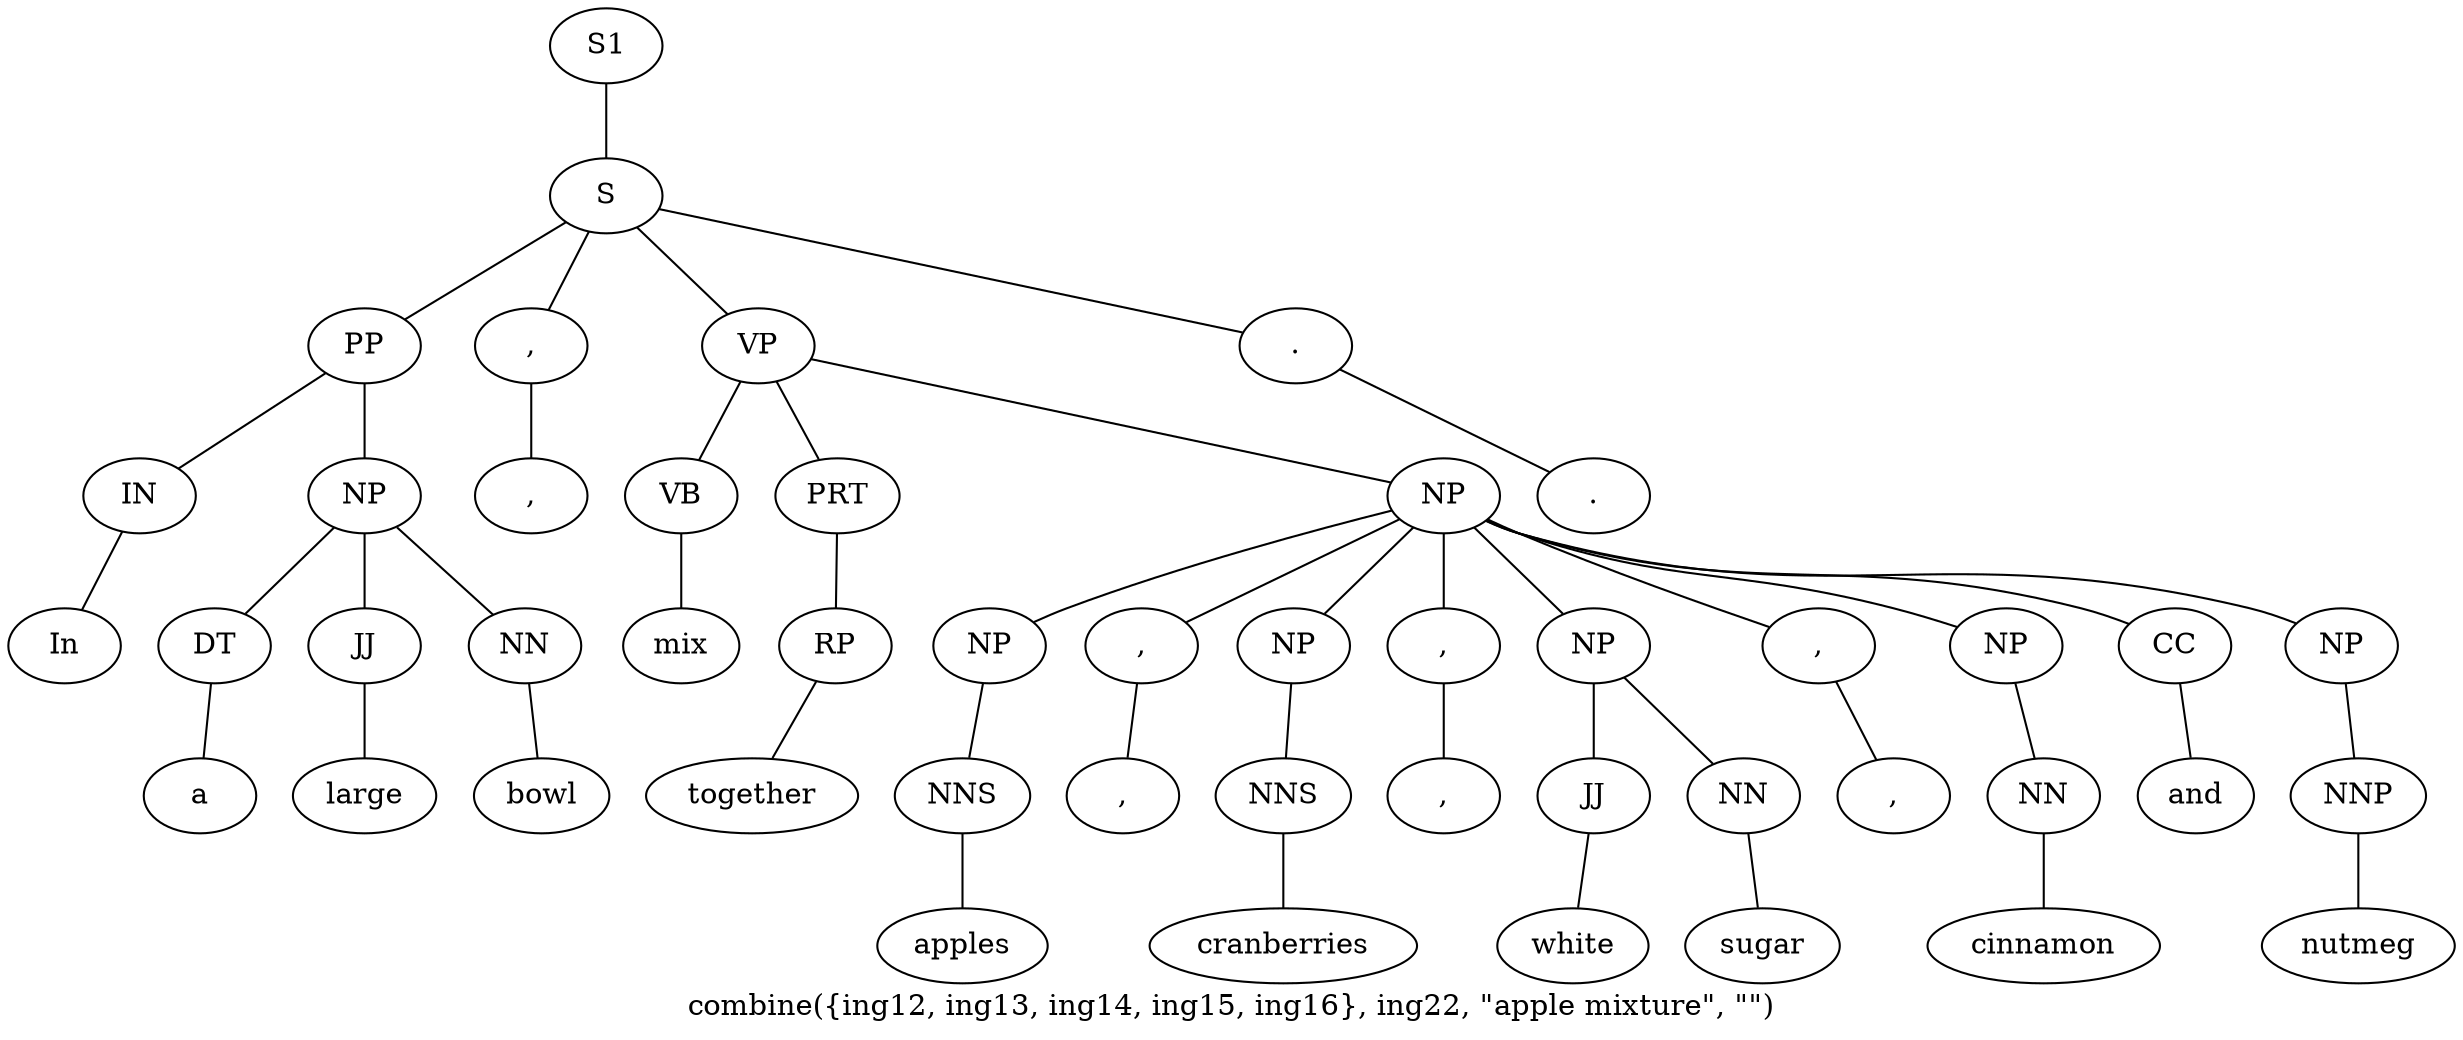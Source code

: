 graph SyntaxGraph {
	label = "combine({ing12, ing13, ing14, ing15, ing16}, ing22, \"apple mixture\", \"\")";
	Node0 [label="S1"];
	Node1 [label="S"];
	Node2 [label="PP"];
	Node3 [label="IN"];
	Node4 [label="In"];
	Node5 [label="NP"];
	Node6 [label="DT"];
	Node7 [label="a"];
	Node8 [label="JJ"];
	Node9 [label="large"];
	Node10 [label="NN"];
	Node11 [label="bowl"];
	Node12 [label=","];
	Node13 [label=","];
	Node14 [label="VP"];
	Node15 [label="VB"];
	Node16 [label="mix"];
	Node17 [label="PRT"];
	Node18 [label="RP"];
	Node19 [label="together"];
	Node20 [label="NP"];
	Node21 [label="NP"];
	Node22 [label="NNS"];
	Node23 [label="apples"];
	Node24 [label=","];
	Node25 [label=","];
	Node26 [label="NP"];
	Node27 [label="NNS"];
	Node28 [label="cranberries"];
	Node29 [label=","];
	Node30 [label=","];
	Node31 [label="NP"];
	Node32 [label="JJ"];
	Node33 [label="white"];
	Node34 [label="NN"];
	Node35 [label="sugar"];
	Node36 [label=","];
	Node37 [label=","];
	Node38 [label="NP"];
	Node39 [label="NN"];
	Node40 [label="cinnamon"];
	Node41 [label="CC"];
	Node42 [label="and"];
	Node43 [label="NP"];
	Node44 [label="NNP"];
	Node45 [label="nutmeg"];
	Node46 [label="."];
	Node47 [label="."];

	Node0 -- Node1;
	Node1 -- Node2;
	Node1 -- Node12;
	Node1 -- Node14;
	Node1 -- Node46;
	Node2 -- Node3;
	Node2 -- Node5;
	Node3 -- Node4;
	Node5 -- Node6;
	Node5 -- Node8;
	Node5 -- Node10;
	Node6 -- Node7;
	Node8 -- Node9;
	Node10 -- Node11;
	Node12 -- Node13;
	Node14 -- Node15;
	Node14 -- Node17;
	Node14 -- Node20;
	Node15 -- Node16;
	Node17 -- Node18;
	Node18 -- Node19;
	Node20 -- Node21;
	Node20 -- Node24;
	Node20 -- Node26;
	Node20 -- Node29;
	Node20 -- Node31;
	Node20 -- Node36;
	Node20 -- Node38;
	Node20 -- Node41;
	Node20 -- Node43;
	Node21 -- Node22;
	Node22 -- Node23;
	Node24 -- Node25;
	Node26 -- Node27;
	Node27 -- Node28;
	Node29 -- Node30;
	Node31 -- Node32;
	Node31 -- Node34;
	Node32 -- Node33;
	Node34 -- Node35;
	Node36 -- Node37;
	Node38 -- Node39;
	Node39 -- Node40;
	Node41 -- Node42;
	Node43 -- Node44;
	Node44 -- Node45;
	Node46 -- Node47;
}